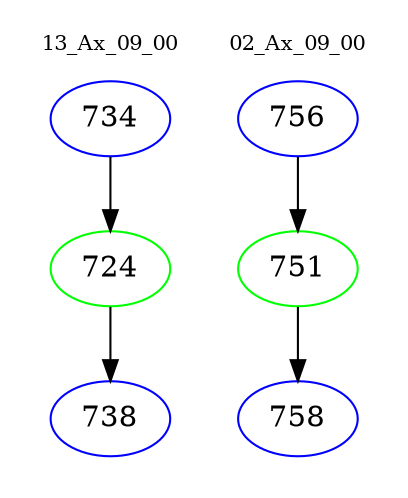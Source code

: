 digraph{
subgraph cluster_0 {
color = white
label = "13_Ax_09_00";
fontsize=10;
T0_734 [label="734", color="blue"]
T0_734 -> T0_724 [color="black"]
T0_724 [label="724", color="green"]
T0_724 -> T0_738 [color="black"]
T0_738 [label="738", color="blue"]
}
subgraph cluster_1 {
color = white
label = "02_Ax_09_00";
fontsize=10;
T1_756 [label="756", color="blue"]
T1_756 -> T1_751 [color="black"]
T1_751 [label="751", color="green"]
T1_751 -> T1_758 [color="black"]
T1_758 [label="758", color="blue"]
}
}
